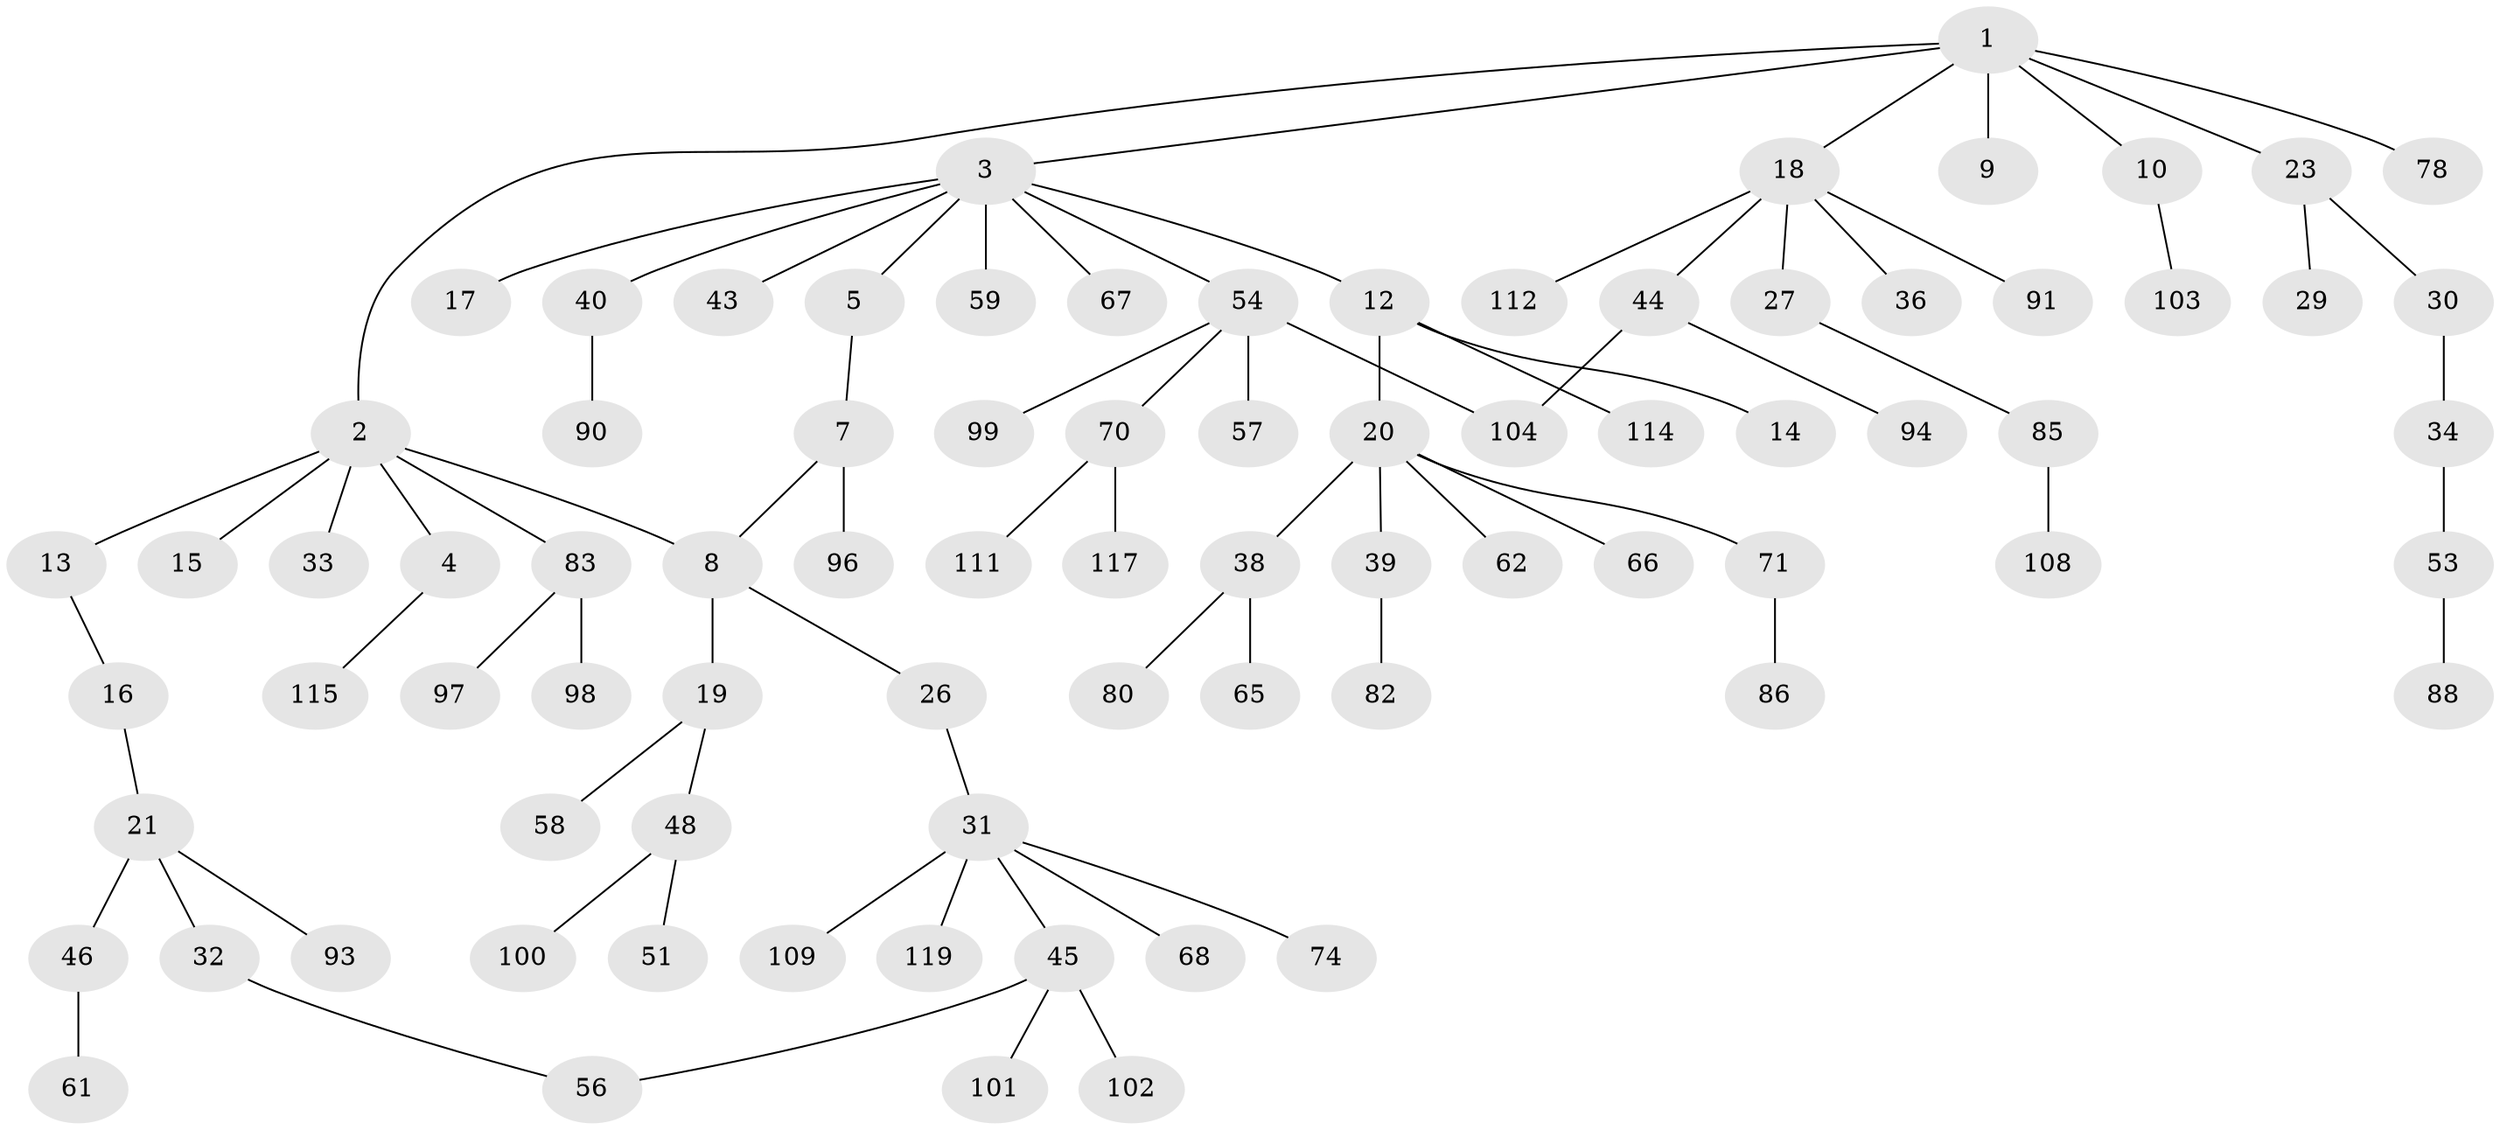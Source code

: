 // original degree distribution, {8: 0.008403361344537815, 7: 0.01680672268907563, 6: 0.025210084033613446, 3: 0.13445378151260504, 5: 0.01680672268907563, 2: 0.2857142857142857, 4: 0.04201680672268908, 1: 0.47058823529411764}
// Generated by graph-tools (version 1.1) at 2025/10/02/27/25 16:10:51]
// undirected, 81 vertices, 83 edges
graph export_dot {
graph [start="1"]
  node [color=gray90,style=filled];
  1 [super="+79"];
  2;
  3 [super="+6"];
  4 [super="+73"];
  5 [super="+72"];
  7 [super="+25"];
  8 [super="+35"];
  9 [super="+60"];
  10 [super="+11"];
  12 [super="+37"];
  13 [super="+22"];
  14;
  15 [super="+24"];
  16;
  17;
  18 [super="+41"];
  19;
  20 [super="+50"];
  21 [super="+28"];
  23 [super="+81"];
  26;
  27 [super="+75"];
  29 [super="+42"];
  30;
  31 [super="+118"];
  32 [super="+47"];
  33 [super="+52"];
  34 [super="+92"];
  36;
  38 [super="+77"];
  39 [super="+49"];
  40;
  43 [super="+107"];
  44 [super="+89"];
  45 [super="+113"];
  46 [super="+106"];
  48 [super="+55"];
  51 [super="+63"];
  53;
  54 [super="+64"];
  56 [super="+69"];
  57;
  58 [super="+76"];
  59;
  61;
  62;
  65;
  66;
  67;
  68;
  70 [super="+116"];
  71 [super="+84"];
  74;
  78;
  80;
  82;
  83 [super="+87"];
  85;
  86;
  88 [super="+110"];
  90 [super="+95"];
  91;
  93;
  94;
  96;
  97;
  98;
  99;
  100;
  101;
  102;
  103;
  104 [super="+105"];
  108;
  109;
  111;
  112;
  114;
  115;
  117;
  119;
  1 -- 2;
  1 -- 3;
  1 -- 9;
  1 -- 10;
  1 -- 18;
  1 -- 23;
  1 -- 78;
  2 -- 4;
  2 -- 8;
  2 -- 13;
  2 -- 15;
  2 -- 33;
  2 -- 83;
  3 -- 5;
  3 -- 12;
  3 -- 40;
  3 -- 59;
  3 -- 17;
  3 -- 67;
  3 -- 54;
  3 -- 43;
  4 -- 115;
  5 -- 7;
  7 -- 8;
  7 -- 96;
  8 -- 19;
  8 -- 26;
  10 -- 103;
  12 -- 14;
  12 -- 20;
  12 -- 114;
  13 -- 16;
  16 -- 21;
  18 -- 27;
  18 -- 36;
  18 -- 44;
  18 -- 112;
  18 -- 91;
  19 -- 48;
  19 -- 58;
  20 -- 38;
  20 -- 39;
  20 -- 62;
  20 -- 66;
  20 -- 71;
  21 -- 32;
  21 -- 93;
  21 -- 46;
  23 -- 29;
  23 -- 30;
  26 -- 31;
  27 -- 85;
  30 -- 34;
  31 -- 45;
  31 -- 68;
  31 -- 74;
  31 -- 109;
  31 -- 119;
  32 -- 56;
  34 -- 53;
  38 -- 65;
  38 -- 80;
  39 -- 82;
  40 -- 90;
  44 -- 94;
  44 -- 104;
  45 -- 56;
  45 -- 101;
  45 -- 102;
  46 -- 61;
  48 -- 51;
  48 -- 100;
  53 -- 88;
  54 -- 57;
  54 -- 104;
  54 -- 70;
  54 -- 99;
  70 -- 111;
  70 -- 117;
  71 -- 86;
  83 -- 98;
  83 -- 97;
  85 -- 108;
}
